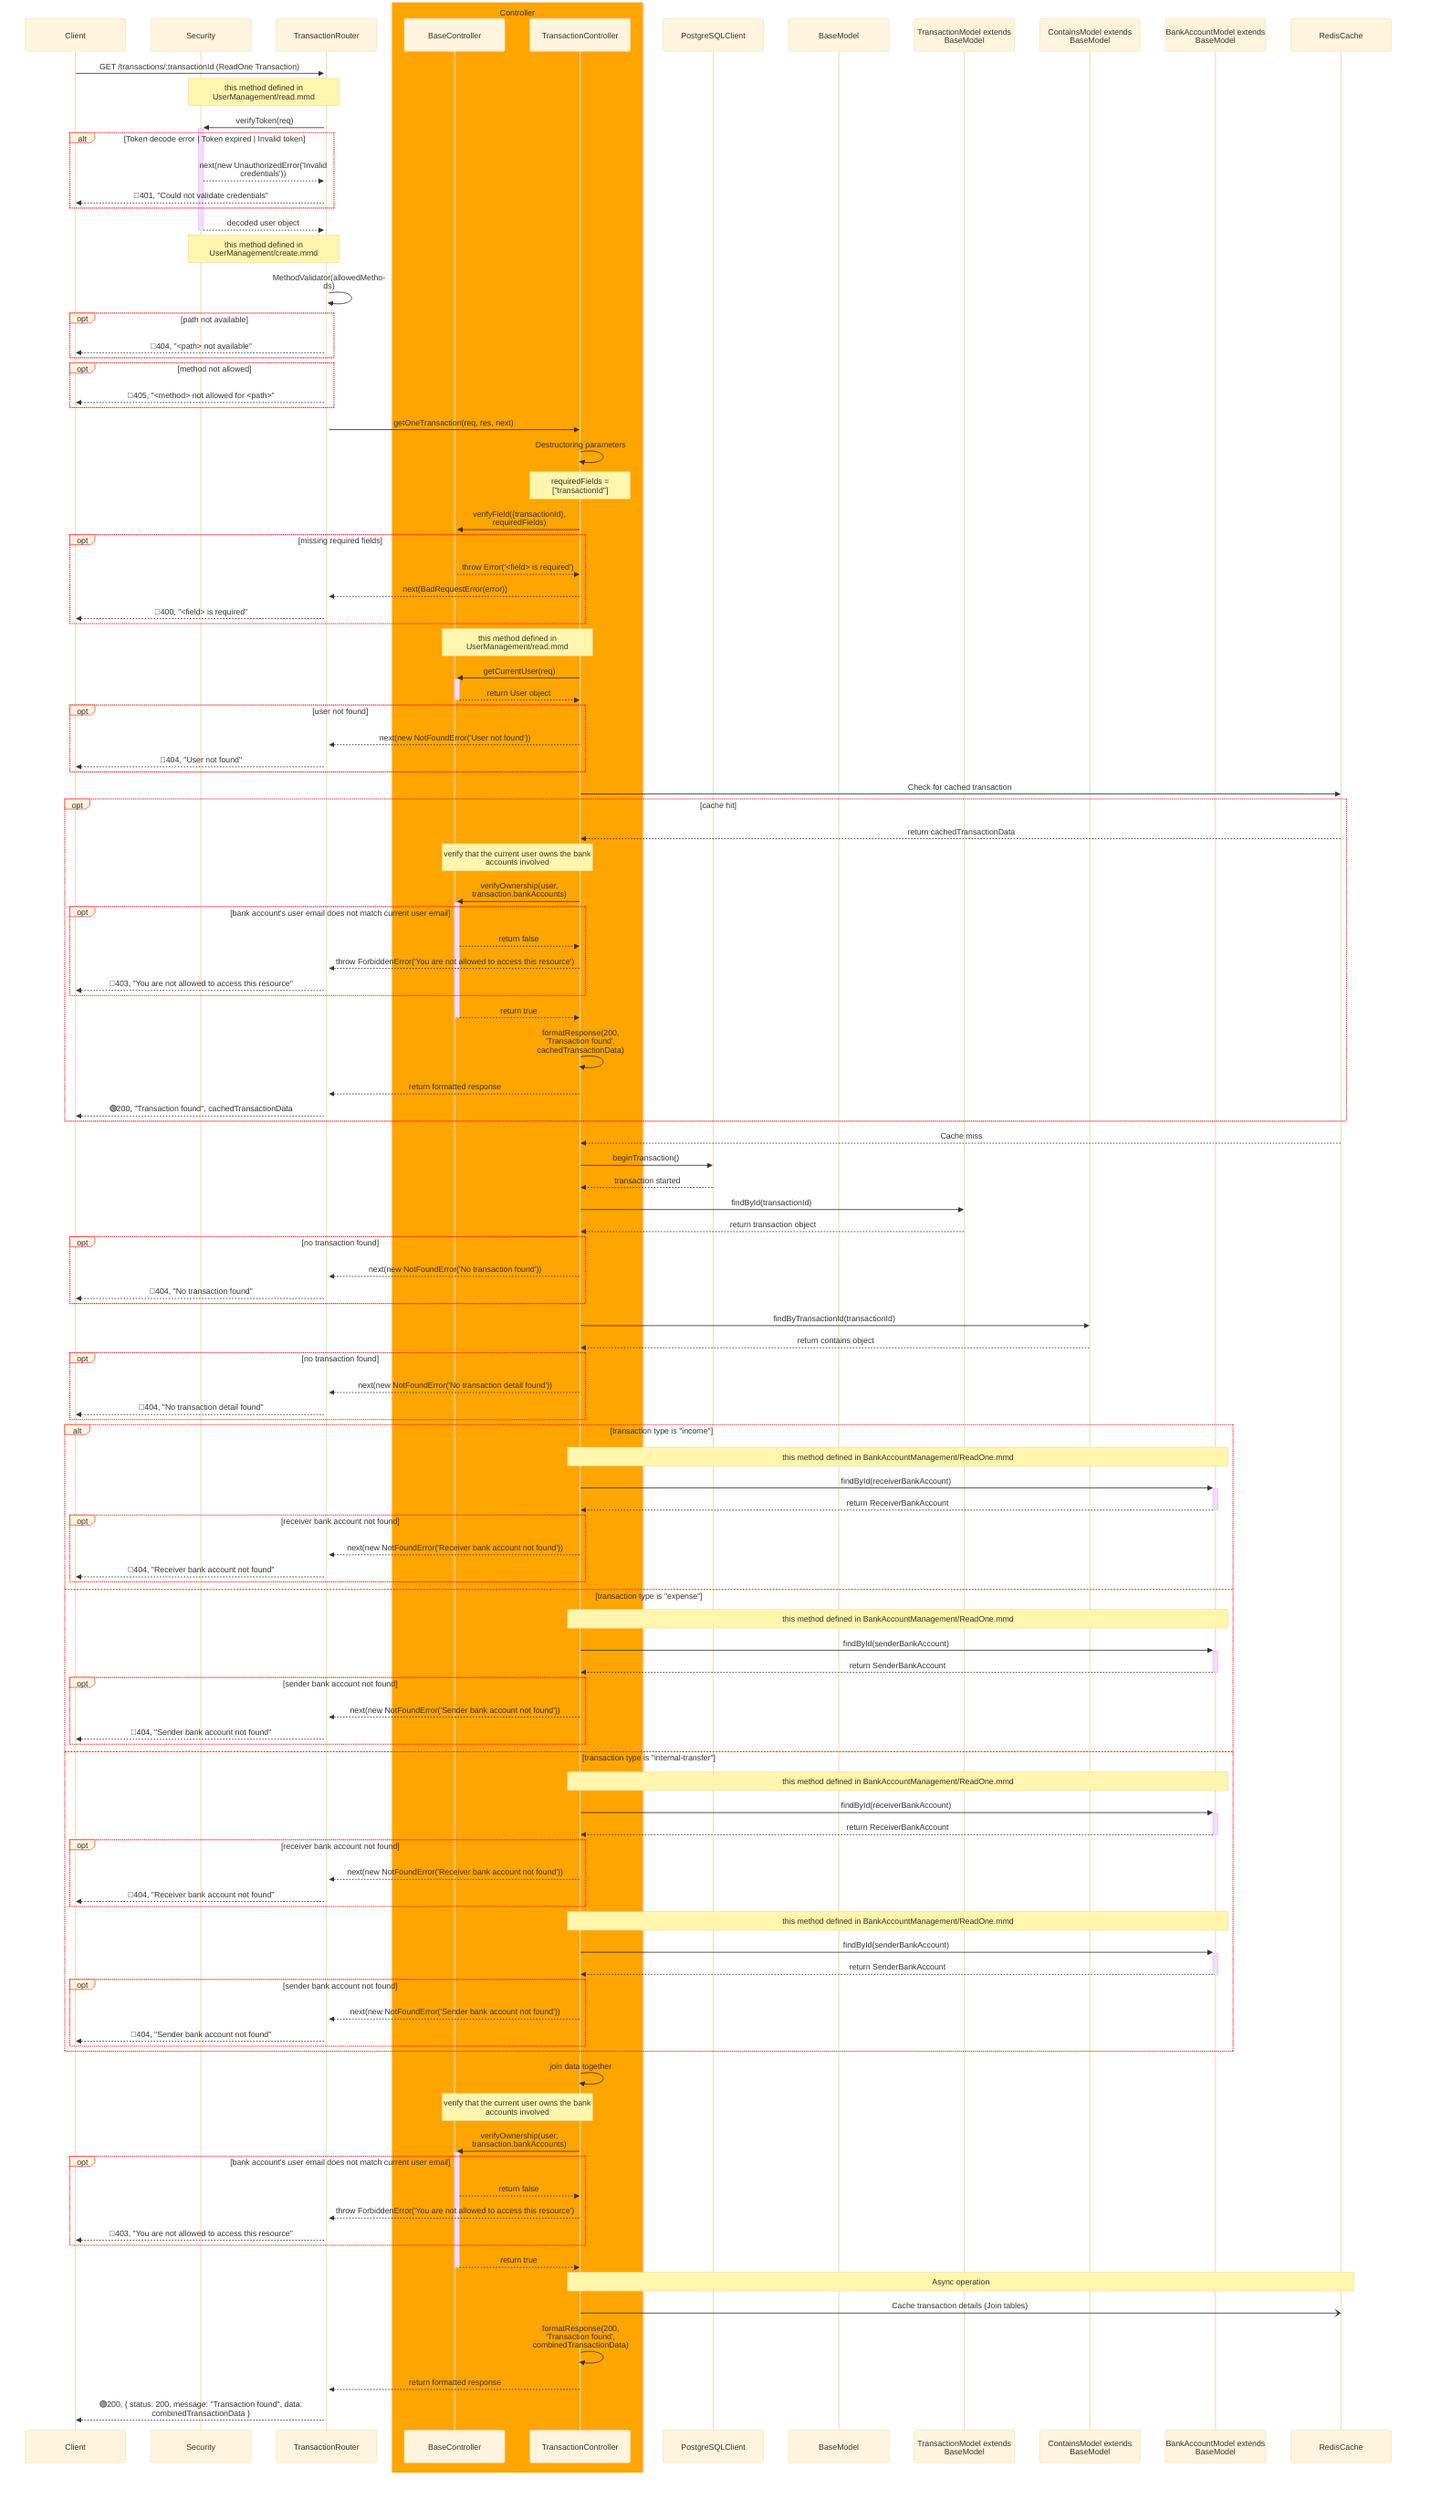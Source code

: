 %%{
    init: {
        "theme":"base",
        "themeVariables": {
            'labelBoxBorderColor': '#ff0000'
        },
        "sequence": { 
            "wrap": true, 
            "width": 200 
        } 
    }
}%%
sequenceDiagram
    participant Client
    participant Sec as Security
    participant Router as TransactionRouter
    box orange Controller
        participant BaseCont as BaseController
        participant Cont as TransactionController
    end
    participant PGClient as PostgreSQLClient
    participant BaseModel as BaseModel
    participant Model as TransactionModel extends BaseModel
    participant ContainsModel as ContainsModel extends BaseModel
    participant BankAccountModel as BankAccountModel extends BaseModel
    participant Redis as RedisCache

    Client->>+Router: GET /transactions/:transactionId (ReadOne Transaction)
     Note over Sec, Router: this method defined in UserManagement/read.mmd
    Router->>+Sec: verifyToken(req)
    alt Token decode error | Token expired | Invalid token
        Sec-->>Router: next(new UnauthorizedError('Invalid credentials'))
        Router-->>Client: 🔴401, "Could not validate credentials"
    end
    Sec-->>-Router: decoded user object

    Note over Sec, Router: this method defined in UserManagement/create.mmd
    Router->>Router: MethodValidator(allowedMethods)
    opt path not available
        Router-->>Client: 🔴404, "<path> not available"
    end
    opt method not allowed
        Router-->>Client: 🔴405, "<method> not allowed for <path>"
    end

    Router->>Cont: getOneTransaction(req, res, next)
    Cont->>Cont: Destructoring parameters
    Note over Cont: requiredFields = ["transactionId"]
    Cont->>+BaseCont: verifyField({transactionId}, requiredFields)
    opt missing required fields
        BaseCont-->>Cont: throw Error('<field> is required')
        Cont-->>Router: next(BadRequestError(error))
        Router-->>Client: 🔴400, "<field> is required"
    end

    Note over Cont, BaseCont: this method defined in UserManagement/read.mmd
    Cont->>+BaseCont: getCurrentUser(req)
    BaseCont-->>-Cont: return User object
    opt user not found
        Cont-->>Router: next(new NotFoundError('User not found'))
        Router-->>Client: 🔴404, "User not found"
    end
    Cont->>Redis: Check for cached transaction
    opt cache hit
        Redis-->>Cont: return cachedTransactionData
        Note over Cont, BaseCont: verify that the current user owns the bank accounts involved
        Cont->>+BaseCont: verifyOwnership(user, transaction.bankAccounts)
        opt bank account's user email does not match current user email
            BaseCont-->>Cont: return false
            Cont-->>Router: throw ForbiddenError('You are not allowed to access this resource')
            Router-->>Client: 🔴403, "You are not allowed to access this resource"
        end
        BaseCont-->>-Cont: return true
        Cont->>Cont: formatResponse(200, 'Transaction found', cachedTransactionData)
        Cont-->>Router: return formatted response
        Router-->>Client: 🟢200, "Transaction found", cachedTransactionData
    end
    Redis-->>Cont: Cache miss
    Cont->>PGClient: beginTransaction()
    PGClient-->>Cont: transaction started
    
    Cont->>Model: findById(transactionId)
    Model-->>Cont: return transaction object
    opt no transaction found
        Cont-->>Router: next(new NotFoundError('No transaction found'))
        Router-->>Client: 🔴404, "No transaction found"
    end
    
    Cont->>ContainsModel: findByTransactionId(transactionId)
    ContainsModel-->>Cont: return contains object
    opt no transaction found
        Cont-->>Router: next(new NotFoundError('No transaction detail found'))
        Router-->>Client: 🔴404, "No transaction detail found"
    end
    
    alt transaction type is "income"
        Note over Cont, BankAccountModel: this method defined in BankAccountManagement/ReadOne.mmd
        Cont->>+BankAccountModel: findById(receiverBankAccount)
        BankAccountModel-->>-Cont: return ReceiverBankAccount
        opt receiver bank account not found
            Cont-->>Router: next(new NotFoundError('Receiver bank account not found'))
            Router-->>Client: 🔴404, "Receiver bank account not found"
        end
    else transaction type is "expense"
        Note over Cont, BankAccountModel: this method defined in BankAccountManagement/ReadOne.mmd
        Cont->>+BankAccountModel: findById(senderBankAccount)
        BankAccountModel-->>-Cont: return SenderBankAccount
        opt sender bank account not found
            Cont-->>Router: next(new NotFoundError('Sender bank account not found'))
            Router-->>Client: 🔴404, "Sender bank account not found"
        end
    else transaction type is "internal-transfer"
        Note over Cont, BankAccountModel: this method defined in BankAccountManagement/ReadOne.mmd
        Cont->>+BankAccountModel: findById(receiverBankAccount)
        BankAccountModel-->>-Cont: return ReceiverBankAccount
        opt receiver bank account not found
            Cont-->>Router: next(new NotFoundError('Receiver bank account not found'))
            Router-->>Client: 🔴404, "Receiver bank account not found"
        end
        Note over Cont, BankAccountModel: this method defined in BankAccountManagement/ReadOne.mmd
        Cont->>+BankAccountModel: findById(senderBankAccount)
        BankAccountModel-->>-Cont: return SenderBankAccount
        opt sender bank account not found
            Cont-->>Router: next(new NotFoundError('Sender bank account not found'))
            Router-->>Client: 🔴404, "Sender bank account not found"
        end
    end
    Cont->>Cont: join data together
    Note over Cont, BaseCont: verify that the current user owns the bank accounts involved
    Cont->>+BaseCont: verifyOwnership(user, transaction.bankAccounts)
    opt bank account's user email does not match current user email
        BaseCont-->>Cont: return false
        Cont-->>Router: throw ForbiddenError('You are not allowed to access this resource')
        Router-->>Client: 🔴403, "You are not allowed to access this resource"
    end
    BaseCont-->>-Cont: return true

    Note over Cont, Redis: Async operation
    Cont-)Redis: Cache transaction details (Join tables)
    
    Cont->>Cont: formatResponse(200, 'Transaction found', combinedTransactionData)
    Cont-->>Router: return formatted response
    Router-->>Client: 🟢200, { status: 200, message: "Transaction found", data: combinedTransactionData }